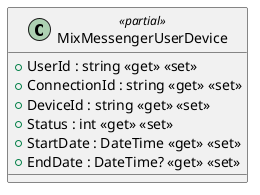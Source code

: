 @startuml
class MixMessengerUserDevice <<partial>> {
    + UserId : string <<get>> <<set>>
    + ConnectionId : string <<get>> <<set>>
    + DeviceId : string <<get>> <<set>>
    + Status : int <<get>> <<set>>
    + StartDate : DateTime <<get>> <<set>>
    + EndDate : DateTime? <<get>> <<set>>
}
@enduml
